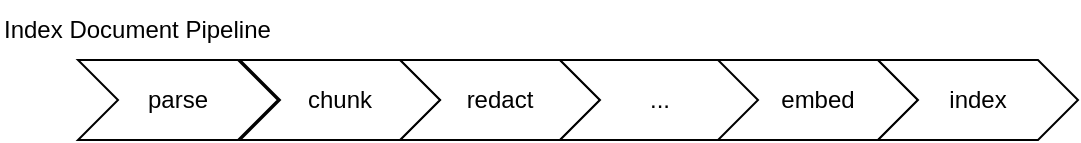 <mxfile version="28.1.2">
  <diagram name="Page-1" id="17PtskW1dAVsFI4Nd52F">
    <mxGraphModel dx="1213" dy="776" grid="1" gridSize="10" guides="1" tooltips="1" connect="1" arrows="1" fold="1" page="1" pageScale="1" pageWidth="850" pageHeight="1100" math="0" shadow="0">
      <root>
        <mxCell id="0" />
        <mxCell id="1" parent="0" />
        <mxCell id="cALypRrA-Yns0GImuqxs-13" value="Index Document Pipeline" style="text;html=1;align=left;verticalAlign=middle;whiteSpace=wrap;rounded=0;" parent="1" vertex="1">
          <mxGeometry x="120" y="90" width="210" height="30" as="geometry" />
        </mxCell>
        <mxCell id="cALypRrA-Yns0GImuqxs-35" value="parse" style="shape=step;perimeter=stepPerimeter;whiteSpace=wrap;html=1;fixedSize=1;" parent="1" vertex="1">
          <mxGeometry x="159" y="120" width="100" height="40" as="geometry" />
        </mxCell>
        <mxCell id="cALypRrA-Yns0GImuqxs-36" value="redact" style="shape=step;perimeter=stepPerimeter;whiteSpace=wrap;html=1;fixedSize=1;" parent="1" vertex="1">
          <mxGeometry x="320" y="120" width="100" height="40" as="geometry" />
        </mxCell>
        <mxCell id="cALypRrA-Yns0GImuqxs-41" value="..." style="shape=step;perimeter=stepPerimeter;whiteSpace=wrap;html=1;fixedSize=1;" parent="1" vertex="1">
          <mxGeometry x="400" y="120" width="100" height="40" as="geometry" />
        </mxCell>
        <mxCell id="cALypRrA-Yns0GImuqxs-42" value="chunk" style="shape=step;perimeter=stepPerimeter;whiteSpace=wrap;html=1;fixedSize=1;" parent="1" vertex="1">
          <mxGeometry x="240" y="120" width="100" height="40" as="geometry" />
        </mxCell>
        <mxCell id="cALypRrA-Yns0GImuqxs-43" value="embed" style="shape=step;perimeter=stepPerimeter;whiteSpace=wrap;html=1;fixedSize=1;" parent="1" vertex="1">
          <mxGeometry x="479" y="120" width="100" height="40" as="geometry" />
        </mxCell>
        <mxCell id="cALypRrA-Yns0GImuqxs-44" value="index" style="shape=step;perimeter=stepPerimeter;whiteSpace=wrap;html=1;fixedSize=1;" parent="1" vertex="1">
          <mxGeometry x="559" y="120" width="100" height="40" as="geometry" />
        </mxCell>
      </root>
    </mxGraphModel>
  </diagram>
</mxfile>
